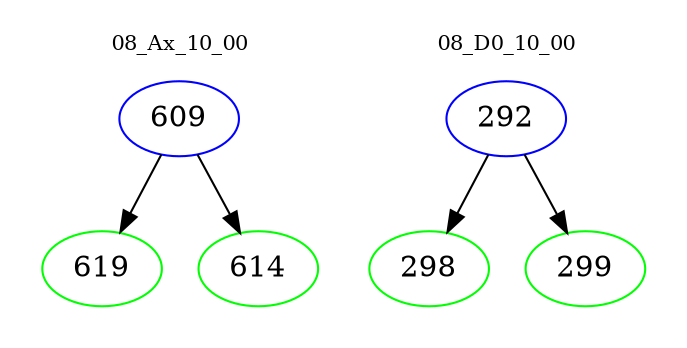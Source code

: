 digraph{
subgraph cluster_0 {
color = white
label = "08_Ax_10_00";
fontsize=10;
T0_609 [label="609", color="blue"]
T0_609 -> T0_619 [color="black"]
T0_619 [label="619", color="green"]
T0_609 -> T0_614 [color="black"]
T0_614 [label="614", color="green"]
}
subgraph cluster_1 {
color = white
label = "08_D0_10_00";
fontsize=10;
T1_292 [label="292", color="blue"]
T1_292 -> T1_298 [color="black"]
T1_298 [label="298", color="green"]
T1_292 -> T1_299 [color="black"]
T1_299 [label="299", color="green"]
}
}
